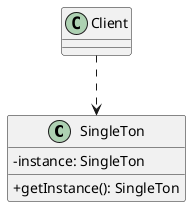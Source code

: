 @startuml
skinparam classAttributeIconSize 0
Class SingleTon{
    - instance: SingleTon
    + getInstance(): SingleTon
}

Class Client
Client..>SingleTon
@enduml